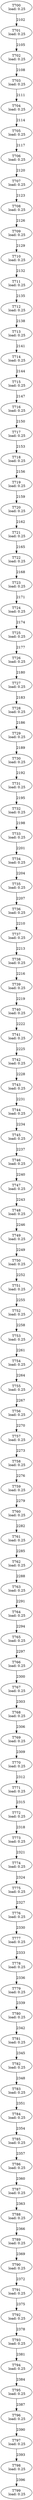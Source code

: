 digraph taskgraph {
	T700 [label= "T700\n load: 0.25"];
	T701 [label= "T701\n load: 0.25"];
	T700 -> T701[label=2102];
	T702 [label= "T702\n load: 0.25"];
	T701 -> T702[label=2105];
	T703 [label= "T703\n load: 0.25"];
	T702 -> T703[label=2108];
	T704 [label= "T704\n load: 0.25"];
	T703 -> T704[label=2111];
	T705 [label= "T705\n load: 0.25"];
	T704 -> T705[label=2114];
	T706 [label= "T706\n load: 0.25"];
	T705 -> T706[label=2117];
	T707 [label= "T707\n load: 0.25"];
	T706 -> T707[label=2120];
	T708 [label= "T708\n load: 0.25"];
	T707 -> T708[label=2123];
	T709 [label= "T709\n load: 0.25"];
	T708 -> T709[label=2126];
	T710 [label= "T710\n load: 0.25"];
	T709 -> T710[label=2129];
	T711 [label= "T711\n load: 0.25"];
	T710 -> T711[label=2132];
	T712 [label= "T712\n load: 0.25"];
	T711 -> T712[label=2135];
	T713 [label= "T713\n load: 0.25"];
	T712 -> T713[label=2138];
	T714 [label= "T714\n load: 0.25"];
	T713 -> T714[label=2141];
	T715 [label= "T715\n load: 0.25"];
	T714 -> T715[label=2144];
	T716 [label= "T716\n load: 0.25"];
	T715 -> T716[label=2147];
	T717 [label= "T717\n load: 0.25"];
	T716 -> T717[label=2150];
	T718 [label= "T718\n load: 0.25"];
	T717 -> T718[label=2153];
	T719 [label= "T719\n load: 0.25"];
	T718 -> T719[label=2156];
	T720 [label= "T720\n load: 0.25"];
	T719 -> T720[label=2159];
	T721 [label= "T721\n load: 0.25"];
	T720 -> T721[label=2162];
	T722 [label= "T722\n load: 0.25"];
	T721 -> T722[label=2165];
	T723 [label= "T723\n load: 0.25"];
	T722 -> T723[label=2168];
	T724 [label= "T724\n load: 0.25"];
	T723 -> T724[label=2171];
	T725 [label= "T725\n load: 0.25"];
	T724 -> T725[label=2174];
	T726 [label= "T726\n load: 0.25"];
	T725 -> T726[label=2177];
	T727 [label= "T727\n load: 0.25"];
	T726 -> T727[label=2180];
	T728 [label= "T728\n load: 0.25"];
	T727 -> T728[label=2183];
	T729 [label= "T729\n load: 0.25"];
	T728 -> T729[label=2186];
	T730 [label= "T730\n load: 0.25"];
	T729 -> T730[label=2189];
	T731 [label= "T731\n load: 0.25"];
	T730 -> T731[label=2192];
	T732 [label= "T732\n load: 0.25"];
	T731 -> T732[label=2195];
	T733 [label= "T733\n load: 0.25"];
	T732 -> T733[label=2198];
	T734 [label= "T734\n load: 0.25"];
	T733 -> T734[label=2201];
	T735 [label= "T735\n load: 0.25"];
	T734 -> T735[label=2204];
	T736 [label= "T736\n load: 0.25"];
	T735 -> T736[label=2207];
	T737 [label= "T737\n load: 0.25"];
	T736 -> T737[label=2210];
	T738 [label= "T738\n load: 0.25"];
	T737 -> T738[label=2213];
	T739 [label= "T739\n load: 0.25"];
	T738 -> T739[label=2216];
	T740 [label= "T740\n load: 0.25"];
	T739 -> T740[label=2219];
	T741 [label= "T741\n load: 0.25"];
	T740 -> T741[label=2222];
	T742 [label= "T742\n load: 0.25"];
	T741 -> T742[label=2225];
	T743 [label= "T743\n load: 0.25"];
	T742 -> T743[label=2228];
	T744 [label= "T744\n load: 0.25"];
	T743 -> T744[label=2231];
	T745 [label= "T745\n load: 0.25"];
	T744 -> T745[label=2234];
	T746 [label= "T746\n load: 0.25"];
	T745 -> T746[label=2237];
	T747 [label= "T747\n load: 0.25"];
	T746 -> T747[label=2240];
	T748 [label= "T748\n load: 0.25"];
	T747 -> T748[label=2243];
	T749 [label= "T749\n load: 0.25"];
	T748 -> T749[label=2246];
	T750 [label= "T750\n load: 0.25"];
	T749 -> T750[label=2249];
	T751 [label= "T751\n load: 0.25"];
	T750 -> T751[label=2252];
	T752 [label= "T752\n load: 0.25"];
	T751 -> T752[label=2255];
	T753 [label= "T753\n load: 0.25"];
	T752 -> T753[label=2258];
	T754 [label= "T754\n load: 0.25"];
	T753 -> T754[label=2261];
	T755 [label= "T755\n load: 0.25"];
	T754 -> T755[label=2264];
	T756 [label= "T756\n load: 0.25"];
	T755 -> T756[label=2267];
	T757 [label= "T757\n load: 0.25"];
	T756 -> T757[label=2270];
	T758 [label= "T758\n load: 0.25"];
	T757 -> T758[label=2273];
	T759 [label= "T759\n load: 0.25"];
	T758 -> T759[label=2276];
	T760 [label= "T760\n load: 0.25"];
	T759 -> T760[label=2279];
	T761 [label= "T761\n load: 0.25"];
	T760 -> T761[label=2282];
	T762 [label= "T762\n load: 0.25"];
	T761 -> T762[label=2285];
	T763 [label= "T763\n load: 0.25"];
	T762 -> T763[label=2288];
	T764 [label= "T764\n load: 0.25"];
	T763 -> T764[label=2291];
	T765 [label= "T765\n load: 0.25"];
	T764 -> T765[label=2294];
	T766 [label= "T766\n load: 0.25"];
	T765 -> T766[label=2297];
	T767 [label= "T767\n load: 0.25"];
	T766 -> T767[label=2300];
	T768 [label= "T768\n load: 0.25"];
	T767 -> T768[label=2303];
	T769 [label= "T769\n load: 0.25"];
	T768 -> T769[label=2306];
	T770 [label= "T770\n load: 0.25"];
	T769 -> T770[label=2309];
	T771 [label= "T771\n load: 0.25"];
	T770 -> T771[label=2312];
	T772 [label= "T772\n load: 0.25"];
	T771 -> T772[label=2315];
	T773 [label= "T773\n load: 0.25"];
	T772 -> T773[label=2318];
	T774 [label= "T774\n load: 0.25"];
	T773 -> T774[label=2321];
	T775 [label= "T775\n load: 0.25"];
	T774 -> T775[label=2324];
	T776 [label= "T776\n load: 0.25"];
	T775 -> T776[label=2327];
	T777 [label= "T777\n load: 0.25"];
	T776 -> T777[label=2330];
	T778 [label= "T778\n load: 0.25"];
	T777 -> T778[label=2333];
	T779 [label= "T779\n load: 0.25"];
	T778 -> T779[label=2336];
	T780 [label= "T780\n load: 0.25"];
	T779 -> T780[label=2339];
	T781 [label= "T781\n load: 0.25"];
	T780 -> T781[label=2342];
	T782 [label= "T782\n load: 0.25"];
	T781 -> T782[label=2345];
	T783 [label= "T783\n load: 0.25"];
	T782 -> T783[label=2348];
	T784 [label= "T784\n load: 0.25"];
	T783 -> T784[label=2351];
	T785 [label= "T785\n load: 0.25"];
	T784 -> T785[label=2354];
	T786 [label= "T786\n load: 0.25"];
	T785 -> T786[label=2357];
	T787 [label= "T787\n load: 0.25"];
	T786 -> T787[label=2360];
	T788 [label= "T788\n load: 0.25"];
	T787 -> T788[label=2363];
	T789 [label= "T789\n load: 0.25"];
	T788 -> T789[label=2366];
	T790 [label= "T790\n load: 0.25"];
	T789 -> T790[label=2369];
	T791 [label= "T791\n load: 0.25"];
	T790 -> T791[label=2372];
	T792 [label= "T792\n load: 0.25"];
	T791 -> T792[label=2375];
	T793 [label= "T793\n load: 0.25"];
	T792 -> T793[label=2378];
	T794 [label= "T794\n load: 0.25"];
	T793 -> T794[label=2381];
	T795 [label= "T795\n load: 0.25"];
	T794 -> T795[label=2384];
	T796 [label= "T796\n load: 0.25"];
	T795 -> T796[label=2387];
	T797 [label= "T797\n load: 0.25"];
	T796 -> T797[label=2390];
	T798 [label= "T798\n load: 0.25"];
	T797 -> T798[label=2393];
	T799 [label= "T799\n load: 0.25"];
	T798 -> T799[label=2396];
}